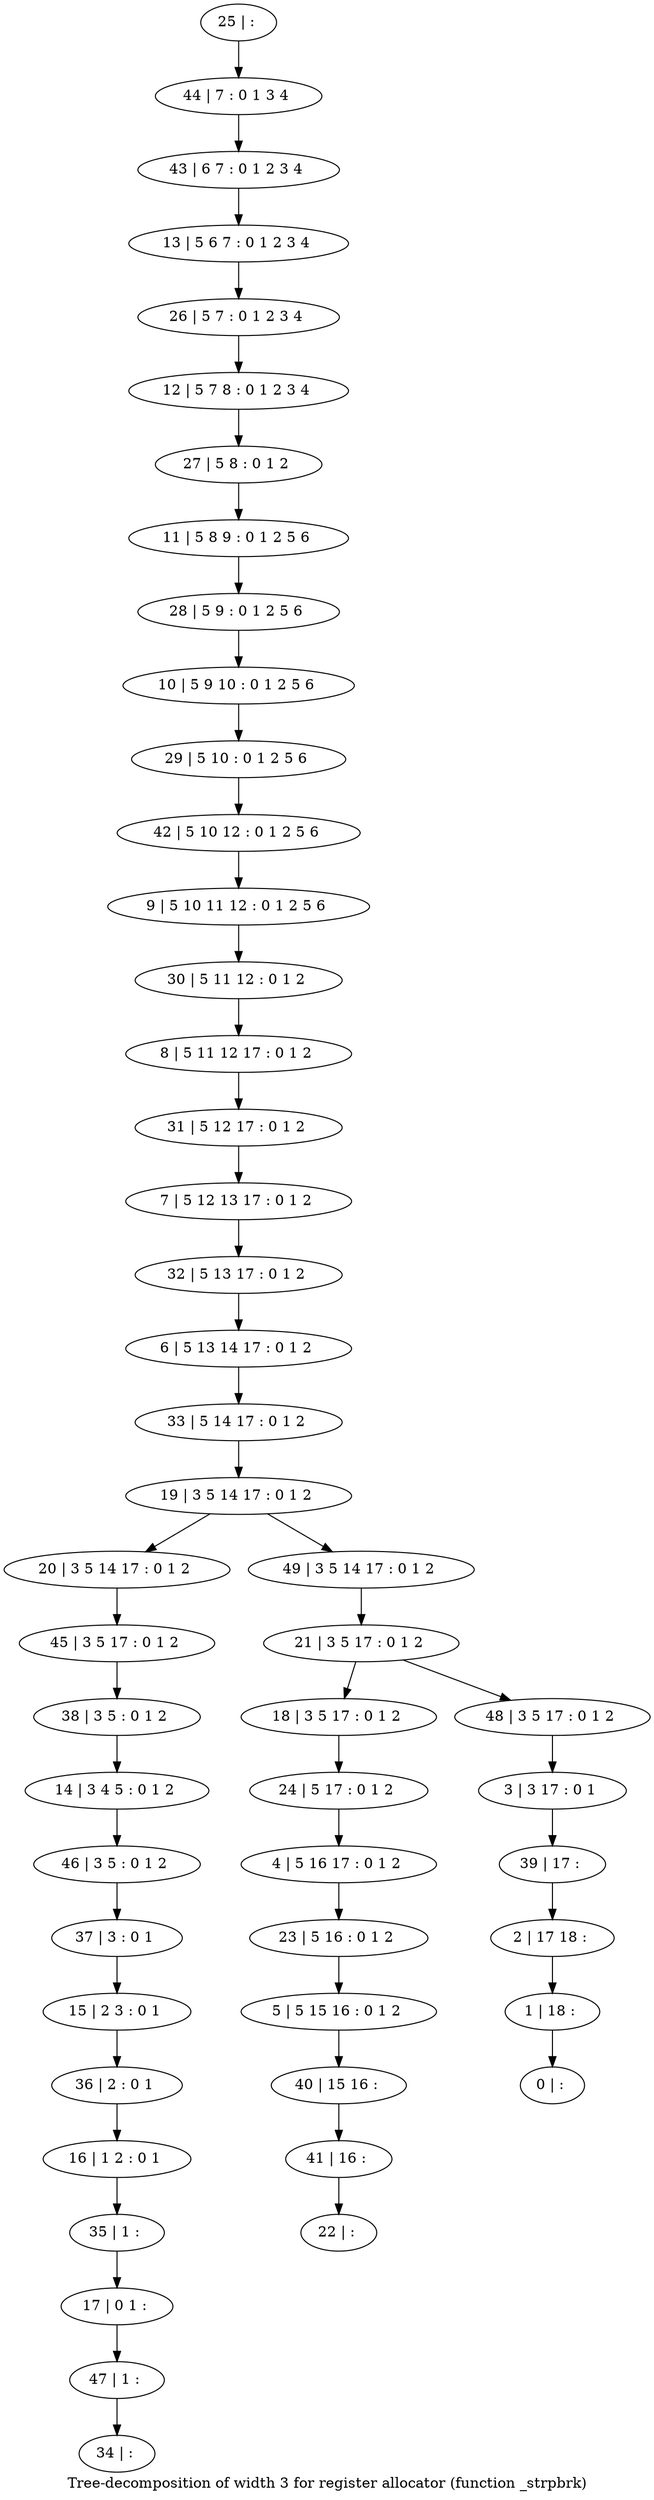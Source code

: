 digraph G {
graph [label="Tree-decomposition of width 3 for register allocator (function _strpbrk)"]
0[label="0 | : "];
1[label="1 | 18 : "];
2[label="2 | 17 18 : "];
3[label="3 | 3 17 : 0 1 "];
4[label="4 | 5 16 17 : 0 1 2 "];
5[label="5 | 5 15 16 : 0 1 2 "];
6[label="6 | 5 13 14 17 : 0 1 2 "];
7[label="7 | 5 12 13 17 : 0 1 2 "];
8[label="8 | 5 11 12 17 : 0 1 2 "];
9[label="9 | 5 10 11 12 : 0 1 2 5 6 "];
10[label="10 | 5 9 10 : 0 1 2 5 6 "];
11[label="11 | 5 8 9 : 0 1 2 5 6 "];
12[label="12 | 5 7 8 : 0 1 2 3 4 "];
13[label="13 | 5 6 7 : 0 1 2 3 4 "];
14[label="14 | 3 4 5 : 0 1 2 "];
15[label="15 | 2 3 : 0 1 "];
16[label="16 | 1 2 : 0 1 "];
17[label="17 | 0 1 : "];
18[label="18 | 3 5 17 : 0 1 2 "];
19[label="19 | 3 5 14 17 : 0 1 2 "];
20[label="20 | 3 5 14 17 : 0 1 2 "];
21[label="21 | 3 5 17 : 0 1 2 "];
22[label="22 | : "];
23[label="23 | 5 16 : 0 1 2 "];
24[label="24 | 5 17 : 0 1 2 "];
25[label="25 | : "];
26[label="26 | 5 7 : 0 1 2 3 4 "];
27[label="27 | 5 8 : 0 1 2 "];
28[label="28 | 5 9 : 0 1 2 5 6 "];
29[label="29 | 5 10 : 0 1 2 5 6 "];
30[label="30 | 5 11 12 : 0 1 2 "];
31[label="31 | 5 12 17 : 0 1 2 "];
32[label="32 | 5 13 17 : 0 1 2 "];
33[label="33 | 5 14 17 : 0 1 2 "];
34[label="34 | : "];
35[label="35 | 1 : "];
36[label="36 | 2 : 0 1 "];
37[label="37 | 3 : 0 1 "];
38[label="38 | 3 5 : 0 1 2 "];
39[label="39 | 17 : "];
40[label="40 | 15 16 : "];
41[label="41 | 16 : "];
42[label="42 | 5 10 12 : 0 1 2 5 6 "];
43[label="43 | 6 7 : 0 1 2 3 4 "];
44[label="44 | 7 : 0 1 3 4 "];
45[label="45 | 3 5 17 : 0 1 2 "];
46[label="46 | 3 5 : 0 1 2 "];
47[label="47 | 1 : "];
48[label="48 | 3 5 17 : 0 1 2 "];
49[label="49 | 3 5 14 17 : 0 1 2 "];
23->5 ;
4->23 ;
24->4 ;
18->24 ;
35->17 ;
16->35 ;
36->16 ;
15->36 ;
37->15 ;
38->14 ;
5->40 ;
41->22 ;
40->41 ;
45->38 ;
20->45 ;
46->37 ;
14->46 ;
47->34 ;
17->47 ;
25->44 ;
44->43 ;
43->13 ;
13->26 ;
26->12 ;
12->27 ;
27->11 ;
11->28 ;
28->10 ;
10->29 ;
29->42 ;
42->9 ;
9->30 ;
30->8 ;
8->31 ;
31->7 ;
7->32 ;
32->6 ;
6->33 ;
33->19 ;
3->39 ;
39->2 ;
2->1 ;
1->0 ;
48->3 ;
49->21 ;
21->18 ;
21->48 ;
19->20 ;
19->49 ;
}
